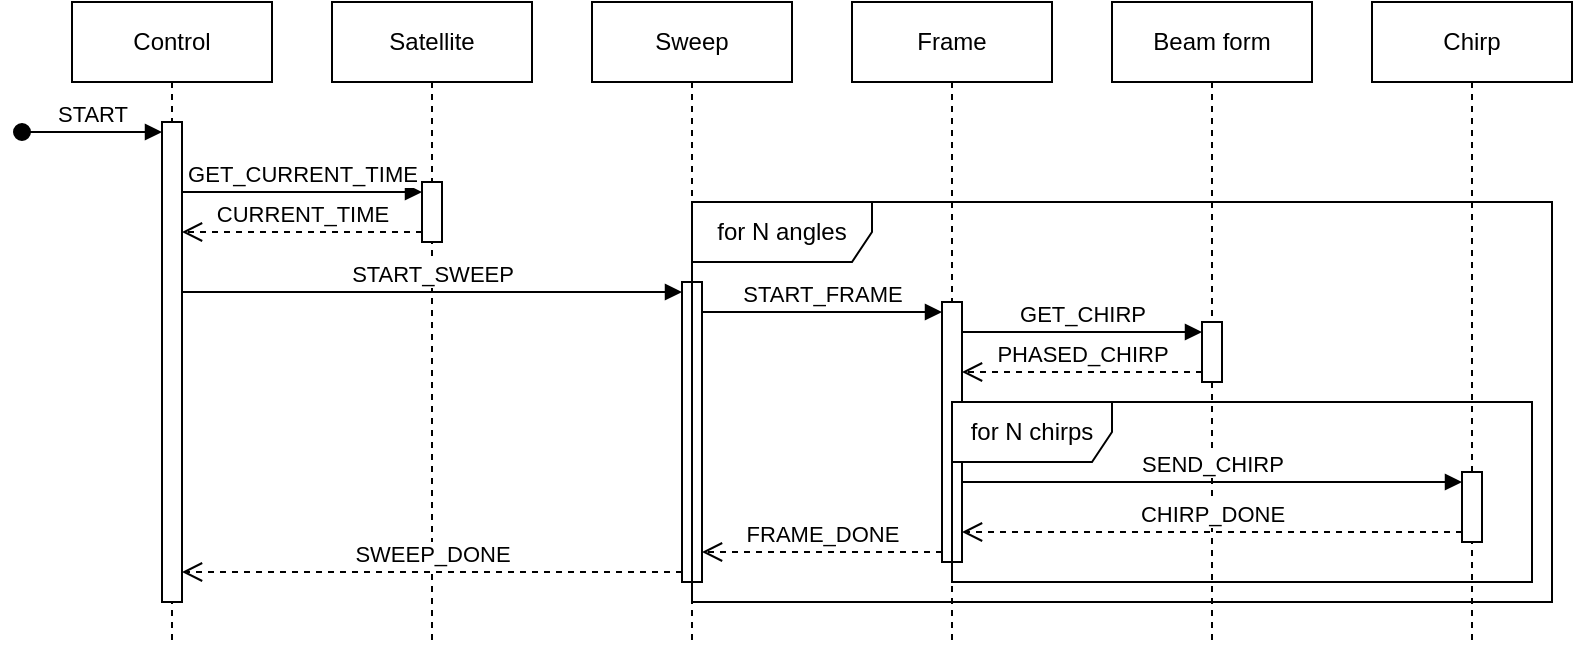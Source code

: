 <mxfile version="26.1.1">
  <diagram name="Page-1" id="kV-45eQNpwQn6KGaD91V">
    <mxGraphModel dx="1195" dy="628" grid="1" gridSize="10" guides="1" tooltips="1" connect="1" arrows="1" fold="1" page="1" pageScale="1" pageWidth="827" pageHeight="1169" math="0" shadow="0">
      <root>
        <mxCell id="0" />
        <mxCell id="1" parent="0" />
        <mxCell id="dV2UwhRpdAfM-n-fXqlM-1" value="Control" style="shape=umlLifeline;perimeter=lifelinePerimeter;whiteSpace=wrap;html=1;container=1;dropTarget=0;collapsible=0;recursiveResize=0;outlineConnect=0;portConstraint=eastwest;newEdgeStyle={&quot;edgeStyle&quot;:&quot;elbowEdgeStyle&quot;,&quot;elbow&quot;:&quot;vertical&quot;,&quot;curved&quot;:0,&quot;rounded&quot;:0};" vertex="1" parent="1">
          <mxGeometry x="70" y="40" width="100" height="320" as="geometry" />
        </mxCell>
        <mxCell id="dV2UwhRpdAfM-n-fXqlM-11" value="" style="html=1;points=[[0,0,0,0,5],[0,1,0,0,-5],[1,0,0,0,5],[1,1,0,0,-5]];perimeter=orthogonalPerimeter;outlineConnect=0;targetShapes=umlLifeline;portConstraint=eastwest;newEdgeStyle={&quot;curved&quot;:0,&quot;rounded&quot;:0};" vertex="1" parent="dV2UwhRpdAfM-n-fXqlM-1">
          <mxGeometry x="45" y="60" width="10" height="240" as="geometry" />
        </mxCell>
        <mxCell id="dV2UwhRpdAfM-n-fXqlM-12" value="START" style="html=1;verticalAlign=bottom;startArrow=oval;endArrow=block;startSize=8;curved=0;rounded=0;entryX=0;entryY=0;entryDx=0;entryDy=5;" edge="1" target="dV2UwhRpdAfM-n-fXqlM-11" parent="dV2UwhRpdAfM-n-fXqlM-1">
          <mxGeometry relative="1" as="geometry">
            <mxPoint x="-25" y="65" as="sourcePoint" />
          </mxGeometry>
        </mxCell>
        <mxCell id="dV2UwhRpdAfM-n-fXqlM-2" value="Satellite" style="shape=umlLifeline;perimeter=lifelinePerimeter;whiteSpace=wrap;html=1;container=1;dropTarget=0;collapsible=0;recursiveResize=0;outlineConnect=0;portConstraint=eastwest;newEdgeStyle={&quot;edgeStyle&quot;:&quot;elbowEdgeStyle&quot;,&quot;elbow&quot;:&quot;vertical&quot;,&quot;curved&quot;:0,&quot;rounded&quot;:0};" vertex="1" parent="1">
          <mxGeometry x="200" y="40" width="100" height="320" as="geometry" />
        </mxCell>
        <mxCell id="dV2UwhRpdAfM-n-fXqlM-8" value="" style="html=1;points=[[0,0,0,0,5],[0,1,0,0,-5],[1,0,0,0,5],[1,1,0,0,-5]];perimeter=orthogonalPerimeter;outlineConnect=0;targetShapes=umlLifeline;portConstraint=eastwest;newEdgeStyle={&quot;curved&quot;:0,&quot;rounded&quot;:0};" vertex="1" parent="dV2UwhRpdAfM-n-fXqlM-2">
          <mxGeometry x="45" y="90" width="10" height="30" as="geometry" />
        </mxCell>
        <mxCell id="dV2UwhRpdAfM-n-fXqlM-3" value="Sweep" style="shape=umlLifeline;perimeter=lifelinePerimeter;whiteSpace=wrap;html=1;container=1;dropTarget=0;collapsible=0;recursiveResize=0;outlineConnect=0;portConstraint=eastwest;newEdgeStyle={&quot;edgeStyle&quot;:&quot;elbowEdgeStyle&quot;,&quot;elbow&quot;:&quot;vertical&quot;,&quot;curved&quot;:0,&quot;rounded&quot;:0};" vertex="1" parent="1">
          <mxGeometry x="330" y="40" width="100" height="320" as="geometry" />
        </mxCell>
        <mxCell id="dV2UwhRpdAfM-n-fXqlM-13" value="" style="html=1;points=[[0,0,0,0,5],[0,1,0,0,-5],[1,0,0,0,5],[1,1,0,0,-5]];perimeter=orthogonalPerimeter;outlineConnect=0;targetShapes=umlLifeline;portConstraint=eastwest;newEdgeStyle={&quot;curved&quot;:0,&quot;rounded&quot;:0};" vertex="1" parent="dV2UwhRpdAfM-n-fXqlM-3">
          <mxGeometry x="45" y="140" width="10" height="150" as="geometry" />
        </mxCell>
        <mxCell id="dV2UwhRpdAfM-n-fXqlM-4" value="Frame" style="shape=umlLifeline;perimeter=lifelinePerimeter;whiteSpace=wrap;html=1;container=1;dropTarget=0;collapsible=0;recursiveResize=0;outlineConnect=0;portConstraint=eastwest;newEdgeStyle={&quot;edgeStyle&quot;:&quot;elbowEdgeStyle&quot;,&quot;elbow&quot;:&quot;vertical&quot;,&quot;curved&quot;:0,&quot;rounded&quot;:0};" vertex="1" parent="1">
          <mxGeometry x="460" y="40" width="100" height="320" as="geometry" />
        </mxCell>
        <mxCell id="dV2UwhRpdAfM-n-fXqlM-16" value="" style="html=1;points=[[0,0,0,0,5],[0,1,0,0,-5],[1,0,0,0,5],[1,1,0,0,-5]];perimeter=orthogonalPerimeter;outlineConnect=0;targetShapes=umlLifeline;portConstraint=eastwest;newEdgeStyle={&quot;curved&quot;:0,&quot;rounded&quot;:0};" vertex="1" parent="dV2UwhRpdAfM-n-fXqlM-4">
          <mxGeometry x="45" y="150" width="10" height="130" as="geometry" />
        </mxCell>
        <mxCell id="dV2UwhRpdAfM-n-fXqlM-5" value="Beam form" style="shape=umlLifeline;perimeter=lifelinePerimeter;whiteSpace=wrap;html=1;container=1;dropTarget=0;collapsible=0;recursiveResize=0;outlineConnect=0;portConstraint=eastwest;newEdgeStyle={&quot;edgeStyle&quot;:&quot;elbowEdgeStyle&quot;,&quot;elbow&quot;:&quot;vertical&quot;,&quot;curved&quot;:0,&quot;rounded&quot;:0};" vertex="1" parent="1">
          <mxGeometry x="590" y="40" width="100" height="320" as="geometry" />
        </mxCell>
        <mxCell id="dV2UwhRpdAfM-n-fXqlM-6" value="Chirp" style="shape=umlLifeline;perimeter=lifelinePerimeter;whiteSpace=wrap;html=1;container=1;dropTarget=0;collapsible=0;recursiveResize=0;outlineConnect=0;portConstraint=eastwest;newEdgeStyle={&quot;edgeStyle&quot;:&quot;elbowEdgeStyle&quot;,&quot;elbow&quot;:&quot;vertical&quot;,&quot;curved&quot;:0,&quot;rounded&quot;:0};" vertex="1" parent="1">
          <mxGeometry x="720" y="40" width="100" height="320" as="geometry" />
        </mxCell>
        <mxCell id="dV2UwhRpdAfM-n-fXqlM-9" value="GET_CURRENT_TIME" style="html=1;verticalAlign=bottom;endArrow=block;curved=0;rounded=0;entryX=0;entryY=0;entryDx=0;entryDy=5;" edge="1" target="dV2UwhRpdAfM-n-fXqlM-8" parent="1" source="dV2UwhRpdAfM-n-fXqlM-11">
          <mxGeometry relative="1" as="geometry">
            <mxPoint x="130" y="135" as="sourcePoint" />
          </mxGeometry>
        </mxCell>
        <mxCell id="dV2UwhRpdAfM-n-fXqlM-10" value="CURRENT_TIME" style="html=1;verticalAlign=bottom;endArrow=open;dashed=1;endSize=8;curved=0;rounded=0;exitX=0;exitY=1;exitDx=0;exitDy=-5;" edge="1" source="dV2UwhRpdAfM-n-fXqlM-8" parent="1" target="dV2UwhRpdAfM-n-fXqlM-11">
          <mxGeometry relative="1" as="geometry">
            <mxPoint x="130" y="205" as="targetPoint" />
          </mxGeometry>
        </mxCell>
        <mxCell id="dV2UwhRpdAfM-n-fXqlM-14" value="START_SWEEP" style="html=1;verticalAlign=bottom;endArrow=block;curved=0;rounded=0;entryX=0;entryY=0;entryDx=0;entryDy=5;" edge="1" target="dV2UwhRpdAfM-n-fXqlM-13" parent="1" source="dV2UwhRpdAfM-n-fXqlM-11">
          <mxGeometry relative="1" as="geometry">
            <mxPoint x="305" y="245" as="sourcePoint" />
          </mxGeometry>
        </mxCell>
        <mxCell id="dV2UwhRpdAfM-n-fXqlM-15" value="SWEEP_DONE" style="html=1;verticalAlign=bottom;endArrow=open;dashed=1;endSize=8;curved=0;rounded=0;exitX=0;exitY=1;exitDx=0;exitDy=-5;" edge="1" source="dV2UwhRpdAfM-n-fXqlM-13" parent="1" target="dV2UwhRpdAfM-n-fXqlM-11">
          <mxGeometry relative="1" as="geometry">
            <mxPoint x="305" y="315" as="targetPoint" />
          </mxGeometry>
        </mxCell>
        <mxCell id="dV2UwhRpdAfM-n-fXqlM-17" value="START_FRAME" style="html=1;verticalAlign=bottom;endArrow=block;curved=0;rounded=0;entryX=0;entryY=0;entryDx=0;entryDy=5;" edge="1" target="dV2UwhRpdAfM-n-fXqlM-16" parent="1" source="dV2UwhRpdAfM-n-fXqlM-13">
          <mxGeometry relative="1" as="geometry">
            <mxPoint x="435" y="255" as="sourcePoint" />
          </mxGeometry>
        </mxCell>
        <mxCell id="dV2UwhRpdAfM-n-fXqlM-18" value="FRAME_DONE" style="html=1;verticalAlign=bottom;endArrow=open;dashed=1;endSize=8;curved=0;rounded=0;exitX=0;exitY=1;exitDx=0;exitDy=-5;" edge="1" source="dV2UwhRpdAfM-n-fXqlM-16" parent="1" target="dV2UwhRpdAfM-n-fXqlM-13">
          <mxGeometry relative="1" as="geometry">
            <mxPoint x="435" y="325" as="targetPoint" />
          </mxGeometry>
        </mxCell>
        <mxCell id="dV2UwhRpdAfM-n-fXqlM-19" value="for N angles" style="shape=umlFrame;whiteSpace=wrap;html=1;pointerEvents=0;width=90;height=30;" vertex="1" parent="1">
          <mxGeometry x="380" y="140" width="430" height="200" as="geometry" />
        </mxCell>
        <mxCell id="dV2UwhRpdAfM-n-fXqlM-21" value="" style="html=1;points=[[0,0,0,0,5],[0,1,0,0,-5],[1,0,0,0,5],[1,1,0,0,-5]];perimeter=orthogonalPerimeter;outlineConnect=0;targetShapes=umlLifeline;portConstraint=eastwest;newEdgeStyle={&quot;curved&quot;:0,&quot;rounded&quot;:0};" vertex="1" parent="1">
          <mxGeometry x="635" y="200" width="10" height="30" as="geometry" />
        </mxCell>
        <mxCell id="dV2UwhRpdAfM-n-fXqlM-22" value="GET_CHIRP" style="html=1;verticalAlign=bottom;endArrow=block;curved=0;rounded=0;entryX=0;entryY=0;entryDx=0;entryDy=5;exitX=1;exitY=0;exitDx=0;exitDy=5;exitPerimeter=0;" edge="1" parent="1">
          <mxGeometry relative="1" as="geometry">
            <mxPoint x="515" y="205" as="sourcePoint" />
            <mxPoint x="635" y="205" as="targetPoint" />
          </mxGeometry>
        </mxCell>
        <mxCell id="dV2UwhRpdAfM-n-fXqlM-23" value="PHASED_CHIRP" style="html=1;verticalAlign=bottom;endArrow=open;dashed=1;endSize=8;curved=0;rounded=0;exitX=0;exitY=1;exitDx=0;exitDy=-5;" edge="1" source="dV2UwhRpdAfM-n-fXqlM-21" parent="1" target="dV2UwhRpdAfM-n-fXqlM-16">
          <mxGeometry relative="1" as="geometry">
            <mxPoint x="565" y="345" as="targetPoint" />
          </mxGeometry>
        </mxCell>
        <mxCell id="dV2UwhRpdAfM-n-fXqlM-28" value="for N chirps" style="shape=umlFrame;whiteSpace=wrap;html=1;pointerEvents=0;width=80;height=30;" vertex="1" parent="1">
          <mxGeometry x="510" y="240" width="290" height="90" as="geometry" />
        </mxCell>
        <mxCell id="dV2UwhRpdAfM-n-fXqlM-29" value="" style="html=1;points=[[0,0,0,0,5],[0,1,0,0,-5],[1,0,0,0,5],[1,1,0,0,-5]];perimeter=orthogonalPerimeter;outlineConnect=0;targetShapes=umlLifeline;portConstraint=eastwest;newEdgeStyle={&quot;curved&quot;:0,&quot;rounded&quot;:0};" vertex="1" parent="1">
          <mxGeometry x="765" y="275" width="10" height="35" as="geometry" />
        </mxCell>
        <mxCell id="dV2UwhRpdAfM-n-fXqlM-30" value="SEND_CHIRP" style="html=1;verticalAlign=bottom;endArrow=block;curved=0;rounded=0;entryX=0;entryY=0;entryDx=0;entryDy=5;" edge="1" target="dV2UwhRpdAfM-n-fXqlM-29" parent="1" source="dV2UwhRpdAfM-n-fXqlM-16">
          <mxGeometry relative="1" as="geometry">
            <mxPoint x="695" y="390" as="sourcePoint" />
          </mxGeometry>
        </mxCell>
        <mxCell id="dV2UwhRpdAfM-n-fXqlM-31" value="CHIRP_DONE" style="html=1;verticalAlign=bottom;endArrow=open;dashed=1;endSize=8;curved=0;rounded=0;exitX=0;exitY=1;exitDx=0;exitDy=-5;" edge="1" source="dV2UwhRpdAfM-n-fXqlM-29" parent="1" target="dV2UwhRpdAfM-n-fXqlM-16">
          <mxGeometry relative="1" as="geometry">
            <mxPoint x="695" y="460" as="targetPoint" />
          </mxGeometry>
        </mxCell>
      </root>
    </mxGraphModel>
  </diagram>
</mxfile>
